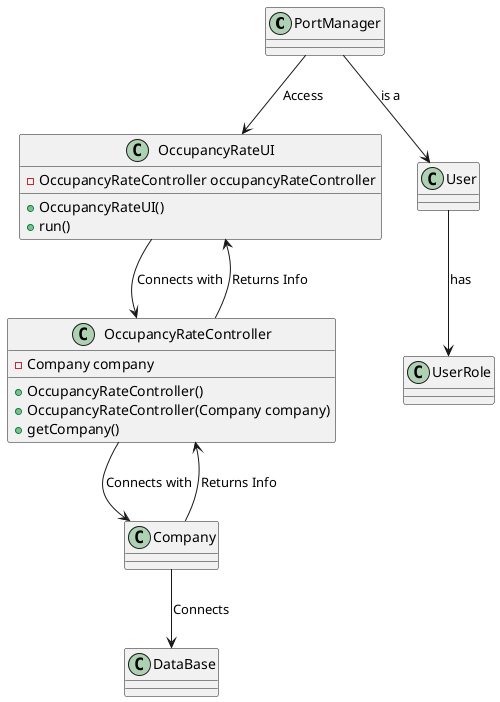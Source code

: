 @startuml
'https://plantuml.com/class-diagram

class PortManager{

}

class User{

}

class UserRole{

}

class Company{

}

class OccupancyRateUI{
    -OccupancyRateController occupancyRateController
    +OccupancyRateUI()
    +run()
}

class OccupancyRateController{
    -Company company
    +OccupancyRateController()
    +OccupancyRateController(Company company)
    +getCompany()
}

PortManager --> OccupancyRateUI : Access
OccupancyRateUI -down-> OccupancyRateController : Connects with
PortManager --> User : is a
User --> UserRole : has
OccupancyRateController -up-> OccupancyRateUI : Returns Info
OccupancyRateController --> Company : Connects with
Company --> OccupancyRateController : Returns Info
Company --> DataBase : Connects

@enduml